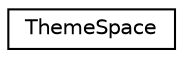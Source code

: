 digraph G
{
  edge [fontname="Helvetica",fontsize="10",labelfontname="Helvetica",labelfontsize="10"];
  node [fontname="Helvetica",fontsize="10",shape=record];
  rankdir=LR;
  Node1 [label="ThemeSpace",height=0.2,width=0.4,color="black", fillcolor="white", style="filled",URL="$dd/d09/structThemeSpace.html"];
}
